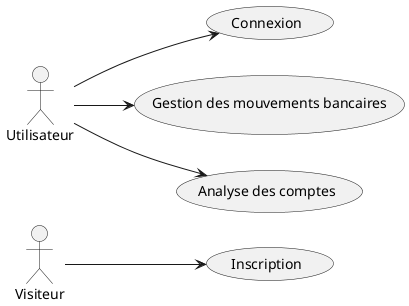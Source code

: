 @startuml usecase

left to right direction

actor "Visiteur" as Visitor
actor "Utilisateur" as User


usecase "Inscription" as uc1
usecase "Connexion" as uc2
usecase "Gestion des mouvements bancaires" as uc3
usecase "Analyse des comptes" as uc4

Visitor --> uc1
User --> uc2
User --> uc3
User --> uc4

@enduml